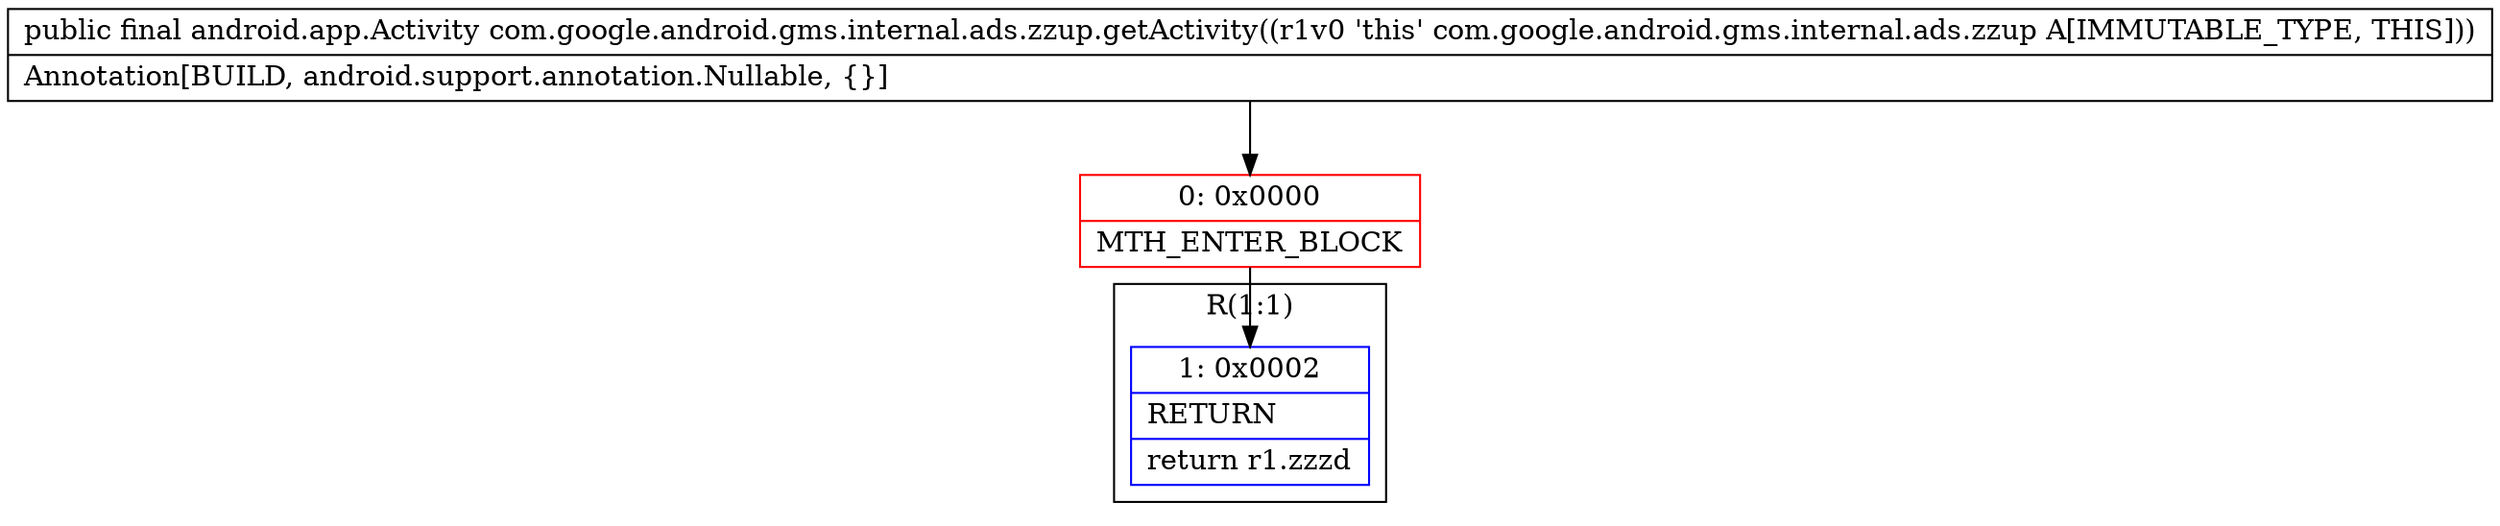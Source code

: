 digraph "CFG forcom.google.android.gms.internal.ads.zzup.getActivity()Landroid\/app\/Activity;" {
subgraph cluster_Region_163677865 {
label = "R(1:1)";
node [shape=record,color=blue];
Node_1 [shape=record,label="{1\:\ 0x0002|RETURN\l|return r1.zzzd\l}"];
}
Node_0 [shape=record,color=red,label="{0\:\ 0x0000|MTH_ENTER_BLOCK\l}"];
MethodNode[shape=record,label="{public final android.app.Activity com.google.android.gms.internal.ads.zzup.getActivity((r1v0 'this' com.google.android.gms.internal.ads.zzup A[IMMUTABLE_TYPE, THIS]))  | Annotation[BUILD, android.support.annotation.Nullable, \{\}]\l}"];
MethodNode -> Node_0;
Node_0 -> Node_1;
}

